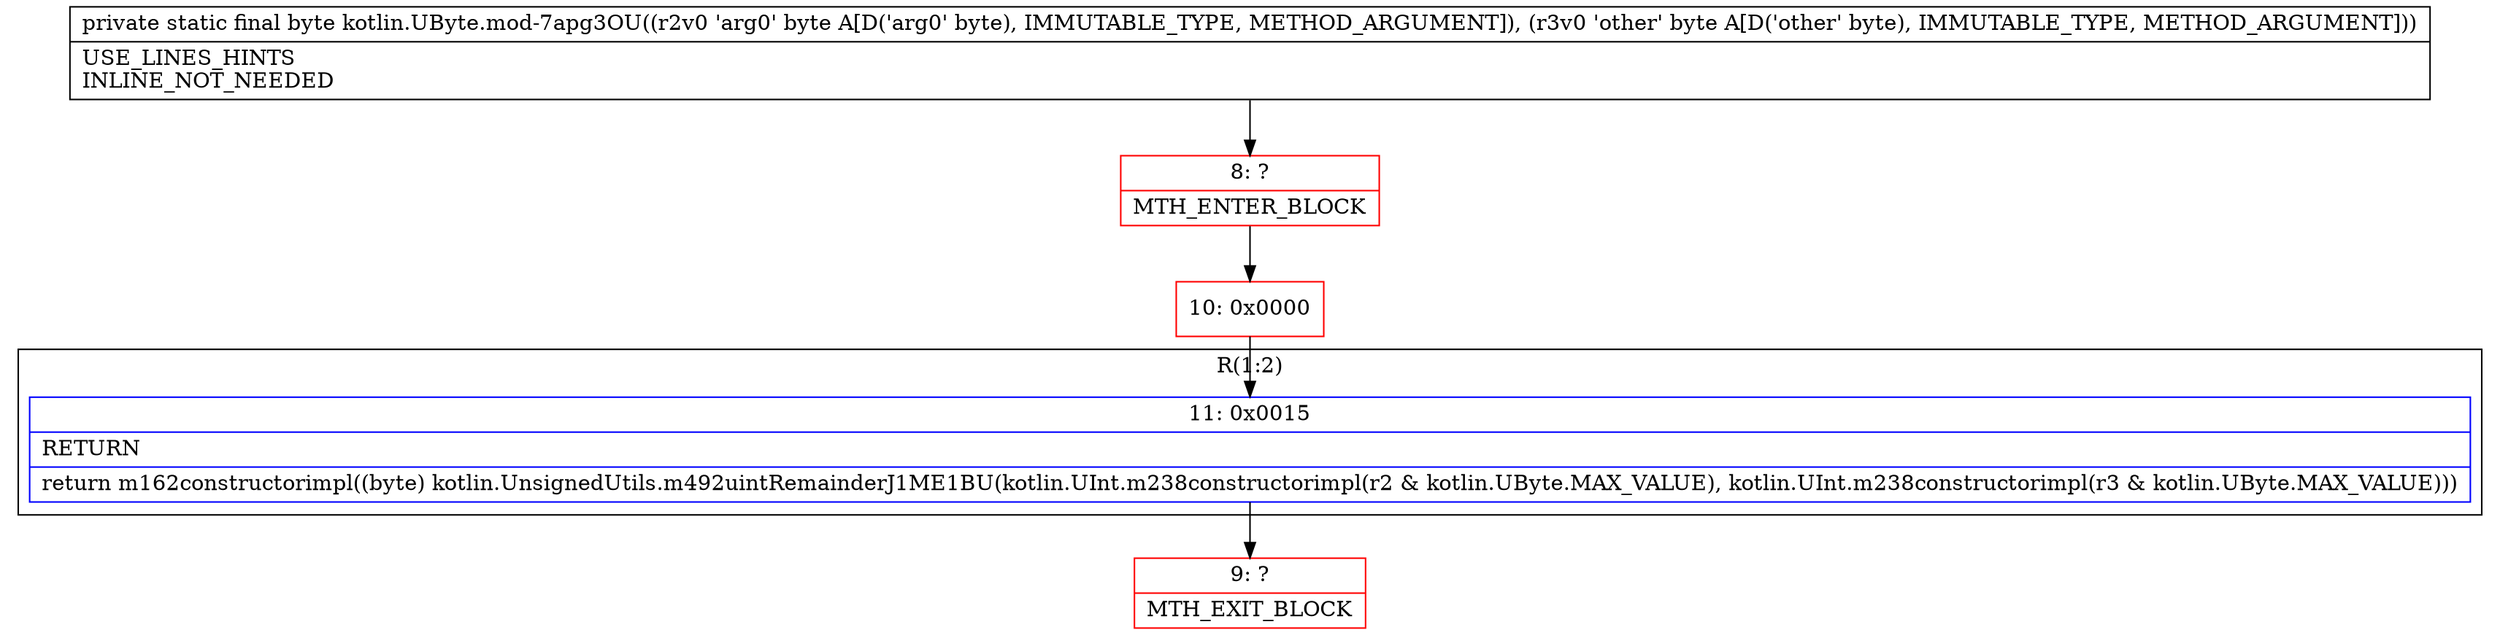 digraph "CFG forkotlin.UByte.mod\-7apg3OU(BB)B" {
subgraph cluster_Region_171383990 {
label = "R(1:2)";
node [shape=record,color=blue];
Node_11 [shape=record,label="{11\:\ 0x0015|RETURN\l|return m162constructorimpl((byte) kotlin.UnsignedUtils.m492uintRemainderJ1ME1BU(kotlin.UInt.m238constructorimpl(r2 & kotlin.UByte.MAX_VALUE), kotlin.UInt.m238constructorimpl(r3 & kotlin.UByte.MAX_VALUE)))\l}"];
}
Node_8 [shape=record,color=red,label="{8\:\ ?|MTH_ENTER_BLOCK\l}"];
Node_10 [shape=record,color=red,label="{10\:\ 0x0000}"];
Node_9 [shape=record,color=red,label="{9\:\ ?|MTH_EXIT_BLOCK\l}"];
MethodNode[shape=record,label="{private static final byte kotlin.UByte.mod\-7apg3OU((r2v0 'arg0' byte A[D('arg0' byte), IMMUTABLE_TYPE, METHOD_ARGUMENT]), (r3v0 'other' byte A[D('other' byte), IMMUTABLE_TYPE, METHOD_ARGUMENT]))  | USE_LINES_HINTS\lINLINE_NOT_NEEDED\l}"];
MethodNode -> Node_8;Node_11 -> Node_9;
Node_8 -> Node_10;
Node_10 -> Node_11;
}

